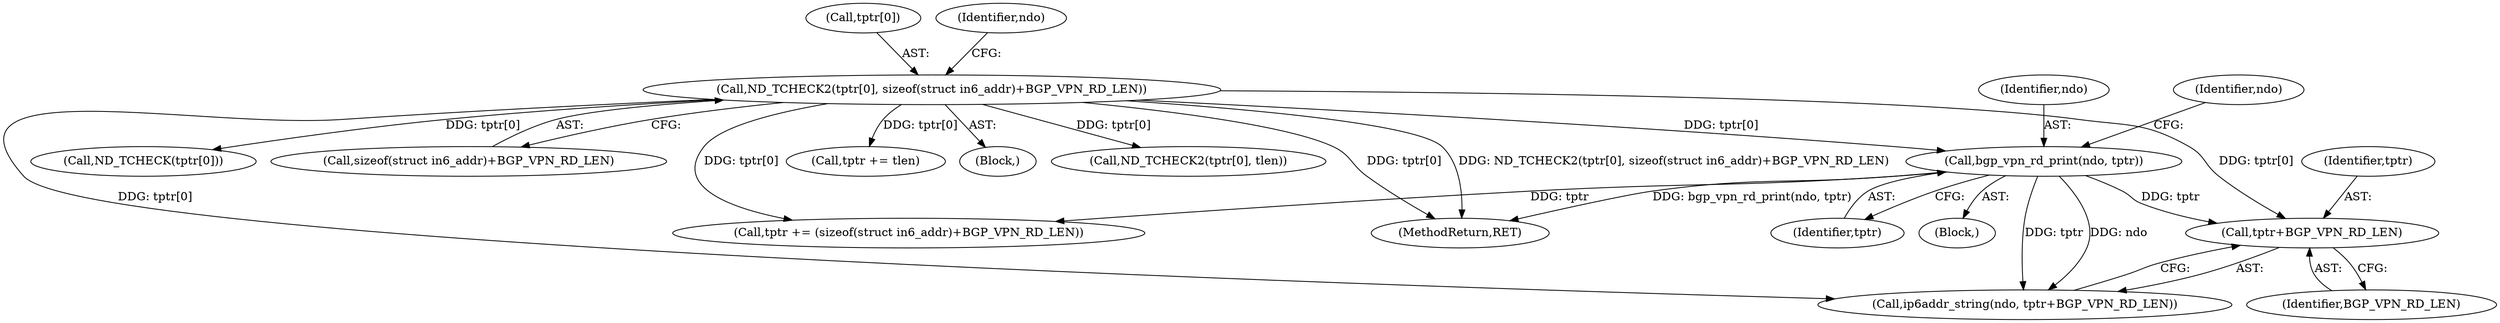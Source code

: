 digraph "0_tcpdump_50a44b6b8e4f7c127440dbd4239cf571945cc1e7@pointer" {
"1000911" [label="(Call,tptr+BGP_VPN_RD_LEN)"];
"1000892" [label="(Call,ND_TCHECK2(tptr[0], sizeof(struct in6_addr)+BGP_VPN_RD_LEN))"];
"1000906" [label="(Call,bgp_vpn_rd_print(ndo, tptr))"];
"1001114" [label="(Call,ND_TCHECK(tptr[0]))"];
"1000893" [label="(Call,tptr[0])"];
"1000896" [label="(Call,sizeof(struct in6_addr)+BGP_VPN_RD_LEN)"];
"1000920" [label="(Call,tptr += (sizeof(struct in6_addr)+BGP_VPN_RD_LEN))"];
"1000912" [label="(Identifier,tptr)"];
"1001111" [label="(Call,tptr += tlen)"];
"1000892" [label="(Call,ND_TCHECK2(tptr[0], sizeof(struct in6_addr)+BGP_VPN_RD_LEN))"];
"1000902" [label="(Identifier,ndo)"];
"1000911" [label="(Call,tptr+BGP_VPN_RD_LEN)"];
"1000908" [label="(Identifier,tptr)"];
"1000907" [label="(Identifier,ndo)"];
"1000891" [label="(Block,)"];
"1000905" [label="(Block,)"];
"1000910" [label="(Identifier,ndo)"];
"1001073" [label="(Call,ND_TCHECK2(tptr[0], tlen))"];
"1002915" [label="(MethodReturn,RET)"];
"1000906" [label="(Call,bgp_vpn_rd_print(ndo, tptr))"];
"1000909" [label="(Call,ip6addr_string(ndo, tptr+BGP_VPN_RD_LEN))"];
"1000913" [label="(Identifier,BGP_VPN_RD_LEN)"];
"1000911" -> "1000909"  [label="AST: "];
"1000911" -> "1000913"  [label="CFG: "];
"1000912" -> "1000911"  [label="AST: "];
"1000913" -> "1000911"  [label="AST: "];
"1000909" -> "1000911"  [label="CFG: "];
"1000892" -> "1000911"  [label="DDG: tptr[0]"];
"1000906" -> "1000911"  [label="DDG: tptr"];
"1000892" -> "1000891"  [label="AST: "];
"1000892" -> "1000896"  [label="CFG: "];
"1000893" -> "1000892"  [label="AST: "];
"1000896" -> "1000892"  [label="AST: "];
"1000902" -> "1000892"  [label="CFG: "];
"1000892" -> "1002915"  [label="DDG: tptr[0]"];
"1000892" -> "1002915"  [label="DDG: ND_TCHECK2(tptr[0], sizeof(struct in6_addr)+BGP_VPN_RD_LEN)"];
"1000892" -> "1000906"  [label="DDG: tptr[0]"];
"1000892" -> "1000909"  [label="DDG: tptr[0]"];
"1000892" -> "1000920"  [label="DDG: tptr[0]"];
"1000892" -> "1001073"  [label="DDG: tptr[0]"];
"1000892" -> "1001111"  [label="DDG: tptr[0]"];
"1000892" -> "1001114"  [label="DDG: tptr[0]"];
"1000906" -> "1000905"  [label="AST: "];
"1000906" -> "1000908"  [label="CFG: "];
"1000907" -> "1000906"  [label="AST: "];
"1000908" -> "1000906"  [label="AST: "];
"1000910" -> "1000906"  [label="CFG: "];
"1000906" -> "1002915"  [label="DDG: bgp_vpn_rd_print(ndo, tptr)"];
"1000906" -> "1000909"  [label="DDG: ndo"];
"1000906" -> "1000909"  [label="DDG: tptr"];
"1000906" -> "1000920"  [label="DDG: tptr"];
}
